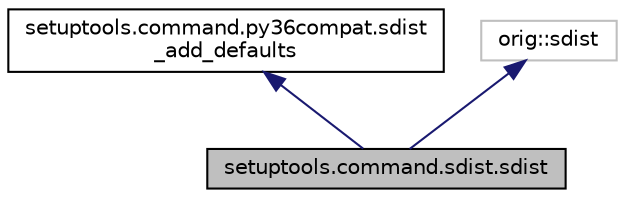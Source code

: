 digraph "setuptools.command.sdist.sdist"
{
 // LATEX_PDF_SIZE
  edge [fontname="Helvetica",fontsize="10",labelfontname="Helvetica",labelfontsize="10"];
  node [fontname="Helvetica",fontsize="10",shape=record];
  Node1 [label="setuptools.command.sdist.sdist",height=0.2,width=0.4,color="black", fillcolor="grey75", style="filled", fontcolor="black",tooltip=" "];
  Node2 -> Node1 [dir="back",color="midnightblue",fontsize="10",style="solid",fontname="Helvetica"];
  Node2 [label="setuptools.command.py36compat.sdist\l_add_defaults",height=0.2,width=0.4,color="black", fillcolor="white", style="filled",URL="$classsetuptools_1_1command_1_1py36compat_1_1sdist__add__defaults.html",tooltip=" "];
  Node3 -> Node1 [dir="back",color="midnightblue",fontsize="10",style="solid",fontname="Helvetica"];
  Node3 [label="orig::sdist",height=0.2,width=0.4,color="grey75", fillcolor="white", style="filled",tooltip=" "];
}
